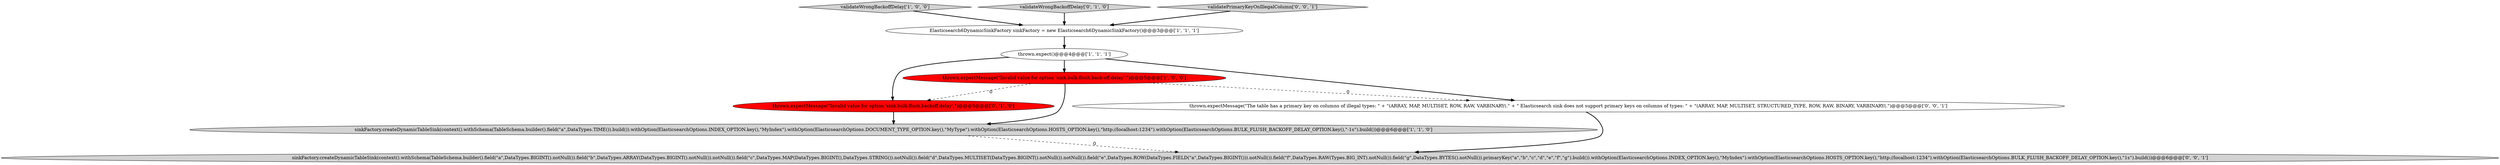digraph {
0 [style = filled, label = "sinkFactory.createDynamicTableSink(context().withSchema(TableSchema.builder().field(\"a\",DataTypes.TIME()).build()).withOption(ElasticsearchOptions.INDEX_OPTION.key(),\"MyIndex\").withOption(ElasticsearchOptions.DOCUMENT_TYPE_OPTION.key(),\"MyType\").withOption(ElasticsearchOptions.HOSTS_OPTION.key(),\"http://localhost:1234\").withOption(ElasticsearchOptions.BULK_FLUSH_BACKOFF_DELAY_OPTION.key(),\"-1s\").build())@@@6@@@['1', '1', '0']", fillcolor = lightgray, shape = ellipse image = "AAA0AAABBB1BBB"];
6 [style = filled, label = "thrown.expectMessage(\"Invalid value for option 'sink.bulk-flush.backoff.delay'.\")@@@5@@@['0', '1', '0']", fillcolor = red, shape = ellipse image = "AAA1AAABBB2BBB"];
3 [style = filled, label = "Elasticsearch6DynamicSinkFactory sinkFactory = new Elasticsearch6DynamicSinkFactory()@@@3@@@['1', '1', '1']", fillcolor = white, shape = ellipse image = "AAA0AAABBB1BBB"];
4 [style = filled, label = "thrown.expectMessage(\"Invalid value for option 'sink.bulk-flush.back-off.delay'.\")@@@5@@@['1', '0', '0']", fillcolor = red, shape = ellipse image = "AAA1AAABBB1BBB"];
9 [style = filled, label = "sinkFactory.createDynamicTableSink(context().withSchema(TableSchema.builder().field(\"a\",DataTypes.BIGINT().notNull()).field(\"b\",DataTypes.ARRAY(DataTypes.BIGINT().notNull()).notNull()).field(\"c\",DataTypes.MAP(DataTypes.BIGINT(),DataTypes.STRING()).notNull()).field(\"d\",DataTypes.MULTISET(DataTypes.BIGINT().notNull()).notNull()).field(\"e\",DataTypes.ROW(DataTypes.FIELD(\"a\",DataTypes.BIGINT())).notNull()).field(\"f\",DataTypes.RAW(Types.BIG_INT).notNull()).field(\"g\",DataTypes.BYTES().notNull()).primaryKey(\"a\",\"b\",\"c\",\"d\",\"e\",\"f\",\"g\").build()).withOption(ElasticsearchOptions.INDEX_OPTION.key(),\"MyIndex\").withOption(ElasticsearchOptions.HOSTS_OPTION.key(),\"http://localhost:1234\").withOption(ElasticsearchOptions.BULK_FLUSH_BACKOFF_DELAY_OPTION.key(),\"1s\").build())@@@6@@@['0', '0', '1']", fillcolor = lightgray, shape = ellipse image = "AAA0AAABBB3BBB"];
1 [style = filled, label = "validateWrongBackoffDelay['1', '0', '0']", fillcolor = lightgray, shape = diamond image = "AAA0AAABBB1BBB"];
5 [style = filled, label = "validateWrongBackoffDelay['0', '1', '0']", fillcolor = lightgray, shape = diamond image = "AAA0AAABBB2BBB"];
7 [style = filled, label = "validatePrimaryKeyOnIllegalColumn['0', '0', '1']", fillcolor = lightgray, shape = diamond image = "AAA0AAABBB3BBB"];
2 [style = filled, label = "thrown.expect()@@@4@@@['1', '1', '1']", fillcolor = white, shape = ellipse image = "AAA0AAABBB1BBB"];
8 [style = filled, label = "thrown.expectMessage(\"The table has a primary key on columns of illegal types: \" + \"(ARRAY, MAP, MULTISET, ROW, RAW, VARBINARY(.\" + \" Elasticsearch sink does not support primary keys on columns of types: \" + \"(ARRAY, MAP, MULTISET, STRUCTURED_TYPE, ROW, RAW, BINARY, VARBINARY(.\")@@@5@@@['0', '0', '1']", fillcolor = white, shape = ellipse image = "AAA0AAABBB3BBB"];
1->3 [style = bold, label=""];
5->3 [style = bold, label=""];
6->0 [style = bold, label=""];
0->9 [style = dashed, label="0"];
3->2 [style = bold, label=""];
4->6 [style = dashed, label="0"];
2->4 [style = bold, label=""];
2->6 [style = bold, label=""];
2->8 [style = bold, label=""];
7->3 [style = bold, label=""];
4->0 [style = bold, label=""];
4->8 [style = dashed, label="0"];
8->9 [style = bold, label=""];
}
